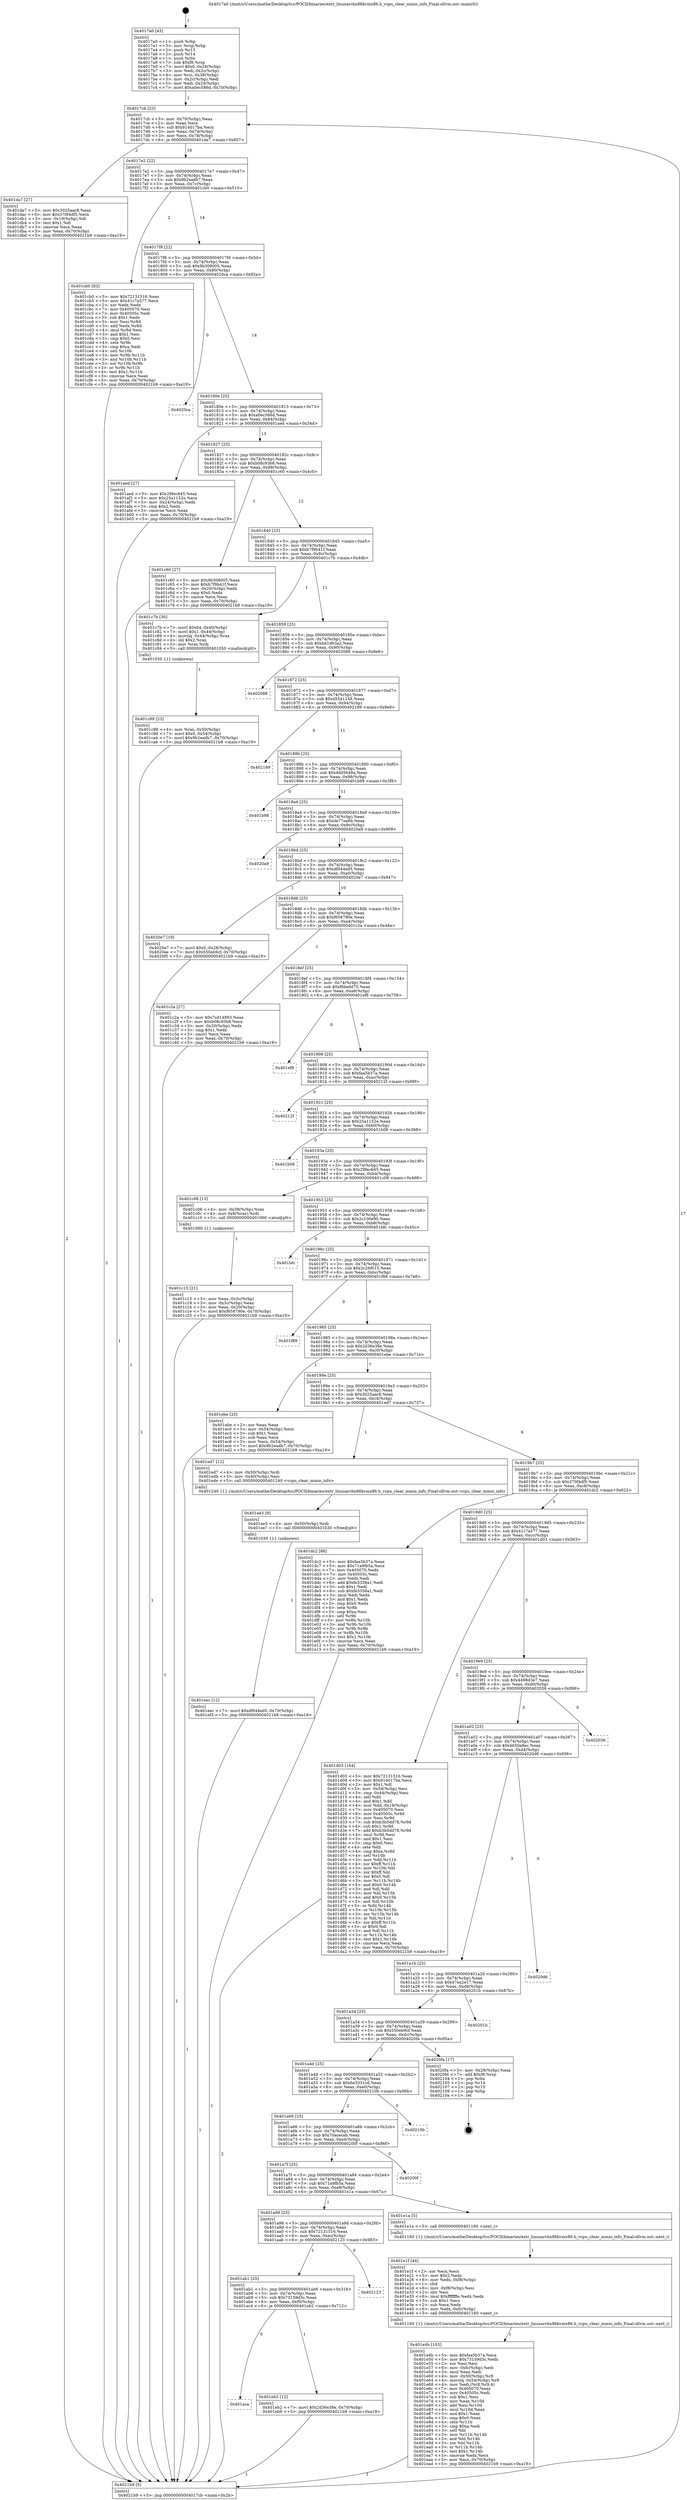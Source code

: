 digraph "0x4017a0" {
  label = "0x4017a0 (/mnt/c/Users/mathe/Desktop/tcc/POCII/binaries/extr_linuxarchx86kvmx86.h_vcpu_clear_mmio_info_Final-ollvm.out::main(0))"
  labelloc = "t"
  node[shape=record]

  Entry [label="",width=0.3,height=0.3,shape=circle,fillcolor=black,style=filled]
  "0x4017cb" [label="{
     0x4017cb [23]\l
     | [instrs]\l
     &nbsp;&nbsp;0x4017cb \<+3\>: mov -0x70(%rbp),%eax\l
     &nbsp;&nbsp;0x4017ce \<+2\>: mov %eax,%ecx\l
     &nbsp;&nbsp;0x4017d0 \<+6\>: sub $0x914017ba,%ecx\l
     &nbsp;&nbsp;0x4017d6 \<+3\>: mov %eax,-0x74(%rbp)\l
     &nbsp;&nbsp;0x4017d9 \<+3\>: mov %ecx,-0x78(%rbp)\l
     &nbsp;&nbsp;0x4017dc \<+6\>: je 0000000000401da7 \<main+0x607\>\l
  }"]
  "0x401da7" [label="{
     0x401da7 [27]\l
     | [instrs]\l
     &nbsp;&nbsp;0x401da7 \<+5\>: mov $0x3025aac8,%eax\l
     &nbsp;&nbsp;0x401dac \<+5\>: mov $0x370f4df5,%ecx\l
     &nbsp;&nbsp;0x401db1 \<+3\>: mov -0x19(%rbp),%dl\l
     &nbsp;&nbsp;0x401db4 \<+3\>: test $0x1,%dl\l
     &nbsp;&nbsp;0x401db7 \<+3\>: cmovne %ecx,%eax\l
     &nbsp;&nbsp;0x401dba \<+3\>: mov %eax,-0x70(%rbp)\l
     &nbsp;&nbsp;0x401dbd \<+5\>: jmp 00000000004021b9 \<main+0xa19\>\l
  }"]
  "0x4017e2" [label="{
     0x4017e2 [22]\l
     | [instrs]\l
     &nbsp;&nbsp;0x4017e2 \<+5\>: jmp 00000000004017e7 \<main+0x47\>\l
     &nbsp;&nbsp;0x4017e7 \<+3\>: mov -0x74(%rbp),%eax\l
     &nbsp;&nbsp;0x4017ea \<+5\>: sub $0x9b2eadb7,%eax\l
     &nbsp;&nbsp;0x4017ef \<+3\>: mov %eax,-0x7c(%rbp)\l
     &nbsp;&nbsp;0x4017f2 \<+6\>: je 0000000000401cb0 \<main+0x510\>\l
  }"]
  Exit [label="",width=0.3,height=0.3,shape=circle,fillcolor=black,style=filled,peripheries=2]
  "0x401cb0" [label="{
     0x401cb0 [83]\l
     | [instrs]\l
     &nbsp;&nbsp;0x401cb0 \<+5\>: mov $0x72131516,%eax\l
     &nbsp;&nbsp;0x401cb5 \<+5\>: mov $0x41c7a577,%ecx\l
     &nbsp;&nbsp;0x401cba \<+2\>: xor %edx,%edx\l
     &nbsp;&nbsp;0x401cbc \<+7\>: mov 0x405070,%esi\l
     &nbsp;&nbsp;0x401cc3 \<+7\>: mov 0x40505c,%edi\l
     &nbsp;&nbsp;0x401cca \<+3\>: sub $0x1,%edx\l
     &nbsp;&nbsp;0x401ccd \<+3\>: mov %esi,%r8d\l
     &nbsp;&nbsp;0x401cd0 \<+3\>: add %edx,%r8d\l
     &nbsp;&nbsp;0x401cd3 \<+4\>: imul %r8d,%esi\l
     &nbsp;&nbsp;0x401cd7 \<+3\>: and $0x1,%esi\l
     &nbsp;&nbsp;0x401cda \<+3\>: cmp $0x0,%esi\l
     &nbsp;&nbsp;0x401cdd \<+4\>: sete %r9b\l
     &nbsp;&nbsp;0x401ce1 \<+3\>: cmp $0xa,%edi\l
     &nbsp;&nbsp;0x401ce4 \<+4\>: setl %r10b\l
     &nbsp;&nbsp;0x401ce8 \<+3\>: mov %r9b,%r11b\l
     &nbsp;&nbsp;0x401ceb \<+3\>: and %r10b,%r11b\l
     &nbsp;&nbsp;0x401cee \<+3\>: xor %r10b,%r9b\l
     &nbsp;&nbsp;0x401cf1 \<+3\>: or %r9b,%r11b\l
     &nbsp;&nbsp;0x401cf4 \<+4\>: test $0x1,%r11b\l
     &nbsp;&nbsp;0x401cf8 \<+3\>: cmovne %ecx,%eax\l
     &nbsp;&nbsp;0x401cfb \<+3\>: mov %eax,-0x70(%rbp)\l
     &nbsp;&nbsp;0x401cfe \<+5\>: jmp 00000000004021b9 \<main+0xa19\>\l
  }"]
  "0x4017f8" [label="{
     0x4017f8 [22]\l
     | [instrs]\l
     &nbsp;&nbsp;0x4017f8 \<+5\>: jmp 00000000004017fd \<main+0x5d\>\l
     &nbsp;&nbsp;0x4017fd \<+3\>: mov -0x74(%rbp),%eax\l
     &nbsp;&nbsp;0x401800 \<+5\>: sub $0x9b308005,%eax\l
     &nbsp;&nbsp;0x401805 \<+3\>: mov %eax,-0x80(%rbp)\l
     &nbsp;&nbsp;0x401808 \<+6\>: je 00000000004020ca \<main+0x92a\>\l
  }"]
  "0x401eec" [label="{
     0x401eec [12]\l
     | [instrs]\l
     &nbsp;&nbsp;0x401eec \<+7\>: movl $0xdf044ed5,-0x70(%rbp)\l
     &nbsp;&nbsp;0x401ef3 \<+5\>: jmp 00000000004021b9 \<main+0xa19\>\l
  }"]
  "0x4020ca" [label="{
     0x4020ca\l
  }", style=dashed]
  "0x40180e" [label="{
     0x40180e [25]\l
     | [instrs]\l
     &nbsp;&nbsp;0x40180e \<+5\>: jmp 0000000000401813 \<main+0x73\>\l
     &nbsp;&nbsp;0x401813 \<+3\>: mov -0x74(%rbp),%eax\l
     &nbsp;&nbsp;0x401816 \<+5\>: sub $0xa0ec586d,%eax\l
     &nbsp;&nbsp;0x40181b \<+6\>: mov %eax,-0x84(%rbp)\l
     &nbsp;&nbsp;0x401821 \<+6\>: je 0000000000401aed \<main+0x34d\>\l
  }"]
  "0x401ee3" [label="{
     0x401ee3 [9]\l
     | [instrs]\l
     &nbsp;&nbsp;0x401ee3 \<+4\>: mov -0x50(%rbp),%rdi\l
     &nbsp;&nbsp;0x401ee7 \<+5\>: call 0000000000401030 \<free@plt\>\l
     | [calls]\l
     &nbsp;&nbsp;0x401030 \{1\} (unknown)\l
  }"]
  "0x401aed" [label="{
     0x401aed [27]\l
     | [instrs]\l
     &nbsp;&nbsp;0x401aed \<+5\>: mov $0x29fec645,%eax\l
     &nbsp;&nbsp;0x401af2 \<+5\>: mov $0x25a1152e,%ecx\l
     &nbsp;&nbsp;0x401af7 \<+3\>: mov -0x24(%rbp),%edx\l
     &nbsp;&nbsp;0x401afa \<+3\>: cmp $0x2,%edx\l
     &nbsp;&nbsp;0x401afd \<+3\>: cmovne %ecx,%eax\l
     &nbsp;&nbsp;0x401b00 \<+3\>: mov %eax,-0x70(%rbp)\l
     &nbsp;&nbsp;0x401b03 \<+5\>: jmp 00000000004021b9 \<main+0xa19\>\l
  }"]
  "0x401827" [label="{
     0x401827 [25]\l
     | [instrs]\l
     &nbsp;&nbsp;0x401827 \<+5\>: jmp 000000000040182c \<main+0x8c\>\l
     &nbsp;&nbsp;0x40182c \<+3\>: mov -0x74(%rbp),%eax\l
     &nbsp;&nbsp;0x40182f \<+5\>: sub $0xb08c93b8,%eax\l
     &nbsp;&nbsp;0x401834 \<+6\>: mov %eax,-0x88(%rbp)\l
     &nbsp;&nbsp;0x40183a \<+6\>: je 0000000000401c60 \<main+0x4c0\>\l
  }"]
  "0x4021b9" [label="{
     0x4021b9 [5]\l
     | [instrs]\l
     &nbsp;&nbsp;0x4021b9 \<+5\>: jmp 00000000004017cb \<main+0x2b\>\l
  }"]
  "0x4017a0" [label="{
     0x4017a0 [43]\l
     | [instrs]\l
     &nbsp;&nbsp;0x4017a0 \<+1\>: push %rbp\l
     &nbsp;&nbsp;0x4017a1 \<+3\>: mov %rsp,%rbp\l
     &nbsp;&nbsp;0x4017a4 \<+2\>: push %r15\l
     &nbsp;&nbsp;0x4017a6 \<+2\>: push %r14\l
     &nbsp;&nbsp;0x4017a8 \<+1\>: push %rbx\l
     &nbsp;&nbsp;0x4017a9 \<+7\>: sub $0xf8,%rsp\l
     &nbsp;&nbsp;0x4017b0 \<+7\>: movl $0x0,-0x28(%rbp)\l
     &nbsp;&nbsp;0x4017b7 \<+3\>: mov %edi,-0x2c(%rbp)\l
     &nbsp;&nbsp;0x4017ba \<+4\>: mov %rsi,-0x38(%rbp)\l
     &nbsp;&nbsp;0x4017be \<+3\>: mov -0x2c(%rbp),%edi\l
     &nbsp;&nbsp;0x4017c1 \<+3\>: mov %edi,-0x24(%rbp)\l
     &nbsp;&nbsp;0x4017c4 \<+7\>: movl $0xa0ec586d,-0x70(%rbp)\l
  }"]
  "0x401aca" [label="{
     0x401aca\l
  }", style=dashed]
  "0x401c60" [label="{
     0x401c60 [27]\l
     | [instrs]\l
     &nbsp;&nbsp;0x401c60 \<+5\>: mov $0x9b308005,%eax\l
     &nbsp;&nbsp;0x401c65 \<+5\>: mov $0xb7f9b41f,%ecx\l
     &nbsp;&nbsp;0x401c6a \<+3\>: mov -0x20(%rbp),%edx\l
     &nbsp;&nbsp;0x401c6d \<+3\>: cmp $0x0,%edx\l
     &nbsp;&nbsp;0x401c70 \<+3\>: cmove %ecx,%eax\l
     &nbsp;&nbsp;0x401c73 \<+3\>: mov %eax,-0x70(%rbp)\l
     &nbsp;&nbsp;0x401c76 \<+5\>: jmp 00000000004021b9 \<main+0xa19\>\l
  }"]
  "0x401840" [label="{
     0x401840 [25]\l
     | [instrs]\l
     &nbsp;&nbsp;0x401840 \<+5\>: jmp 0000000000401845 \<main+0xa5\>\l
     &nbsp;&nbsp;0x401845 \<+3\>: mov -0x74(%rbp),%eax\l
     &nbsp;&nbsp;0x401848 \<+5\>: sub $0xb7f9b41f,%eax\l
     &nbsp;&nbsp;0x40184d \<+6\>: mov %eax,-0x8c(%rbp)\l
     &nbsp;&nbsp;0x401853 \<+6\>: je 0000000000401c7b \<main+0x4db\>\l
  }"]
  "0x401eb2" [label="{
     0x401eb2 [12]\l
     | [instrs]\l
     &nbsp;&nbsp;0x401eb2 \<+7\>: movl $0x2d36e38e,-0x70(%rbp)\l
     &nbsp;&nbsp;0x401eb9 \<+5\>: jmp 00000000004021b9 \<main+0xa19\>\l
  }"]
  "0x401c7b" [label="{
     0x401c7b [30]\l
     | [instrs]\l
     &nbsp;&nbsp;0x401c7b \<+7\>: movl $0x64,-0x40(%rbp)\l
     &nbsp;&nbsp;0x401c82 \<+7\>: movl $0x1,-0x44(%rbp)\l
     &nbsp;&nbsp;0x401c89 \<+4\>: movslq -0x44(%rbp),%rax\l
     &nbsp;&nbsp;0x401c8d \<+4\>: shl $0x2,%rax\l
     &nbsp;&nbsp;0x401c91 \<+3\>: mov %rax,%rdi\l
     &nbsp;&nbsp;0x401c94 \<+5\>: call 0000000000401050 \<malloc@plt\>\l
     | [calls]\l
     &nbsp;&nbsp;0x401050 \{1\} (unknown)\l
  }"]
  "0x401859" [label="{
     0x401859 [25]\l
     | [instrs]\l
     &nbsp;&nbsp;0x401859 \<+5\>: jmp 000000000040185e \<main+0xbe\>\l
     &nbsp;&nbsp;0x40185e \<+3\>: mov -0x74(%rbp),%eax\l
     &nbsp;&nbsp;0x401861 \<+5\>: sub $0xbd1d63a2,%eax\l
     &nbsp;&nbsp;0x401866 \<+6\>: mov %eax,-0x90(%rbp)\l
     &nbsp;&nbsp;0x40186c \<+6\>: je 0000000000402088 \<main+0x8e8\>\l
  }"]
  "0x401ab1" [label="{
     0x401ab1 [25]\l
     | [instrs]\l
     &nbsp;&nbsp;0x401ab1 \<+5\>: jmp 0000000000401ab6 \<main+0x316\>\l
     &nbsp;&nbsp;0x401ab6 \<+3\>: mov -0x74(%rbp),%eax\l
     &nbsp;&nbsp;0x401ab9 \<+5\>: sub $0x73159d3c,%eax\l
     &nbsp;&nbsp;0x401abe \<+6\>: mov %eax,-0xf0(%rbp)\l
     &nbsp;&nbsp;0x401ac4 \<+6\>: je 0000000000401eb2 \<main+0x712\>\l
  }"]
  "0x402088" [label="{
     0x402088\l
  }", style=dashed]
  "0x401872" [label="{
     0x401872 [25]\l
     | [instrs]\l
     &nbsp;&nbsp;0x401872 \<+5\>: jmp 0000000000401877 \<main+0xd7\>\l
     &nbsp;&nbsp;0x401877 \<+3\>: mov -0x74(%rbp),%eax\l
     &nbsp;&nbsp;0x40187a \<+5\>: sub $0xd5541248,%eax\l
     &nbsp;&nbsp;0x40187f \<+6\>: mov %eax,-0x94(%rbp)\l
     &nbsp;&nbsp;0x401885 \<+6\>: je 0000000000402189 \<main+0x9e9\>\l
  }"]
  "0x402123" [label="{
     0x402123\l
  }", style=dashed]
  "0x402189" [label="{
     0x402189\l
  }", style=dashed]
  "0x40188b" [label="{
     0x40188b [25]\l
     | [instrs]\l
     &nbsp;&nbsp;0x40188b \<+5\>: jmp 0000000000401890 \<main+0xf0\>\l
     &nbsp;&nbsp;0x401890 \<+3\>: mov -0x74(%rbp),%eax\l
     &nbsp;&nbsp;0x401893 \<+5\>: sub $0xddd5648a,%eax\l
     &nbsp;&nbsp;0x401898 \<+6\>: mov %eax,-0x98(%rbp)\l
     &nbsp;&nbsp;0x40189e \<+6\>: je 0000000000401b98 \<main+0x3f8\>\l
  }"]
  "0x401e4b" [label="{
     0x401e4b [103]\l
     | [instrs]\l
     &nbsp;&nbsp;0x401e4b \<+5\>: mov $0xfaa5b37a,%ecx\l
     &nbsp;&nbsp;0x401e50 \<+5\>: mov $0x73159d3c,%edx\l
     &nbsp;&nbsp;0x401e55 \<+2\>: xor %esi,%esi\l
     &nbsp;&nbsp;0x401e57 \<+6\>: mov -0xfc(%rbp),%edi\l
     &nbsp;&nbsp;0x401e5d \<+3\>: imul %eax,%edi\l
     &nbsp;&nbsp;0x401e60 \<+4\>: mov -0x50(%rbp),%r8\l
     &nbsp;&nbsp;0x401e64 \<+4\>: movslq -0x54(%rbp),%r9\l
     &nbsp;&nbsp;0x401e68 \<+4\>: mov %edi,(%r8,%r9,4)\l
     &nbsp;&nbsp;0x401e6c \<+7\>: mov 0x405070,%eax\l
     &nbsp;&nbsp;0x401e73 \<+7\>: mov 0x40505c,%edi\l
     &nbsp;&nbsp;0x401e7a \<+3\>: sub $0x1,%esi\l
     &nbsp;&nbsp;0x401e7d \<+3\>: mov %eax,%r10d\l
     &nbsp;&nbsp;0x401e80 \<+3\>: add %esi,%r10d\l
     &nbsp;&nbsp;0x401e83 \<+4\>: imul %r10d,%eax\l
     &nbsp;&nbsp;0x401e87 \<+3\>: and $0x1,%eax\l
     &nbsp;&nbsp;0x401e8a \<+3\>: cmp $0x0,%eax\l
     &nbsp;&nbsp;0x401e8d \<+4\>: sete %r11b\l
     &nbsp;&nbsp;0x401e91 \<+3\>: cmp $0xa,%edi\l
     &nbsp;&nbsp;0x401e94 \<+3\>: setl %bl\l
     &nbsp;&nbsp;0x401e97 \<+3\>: mov %r11b,%r14b\l
     &nbsp;&nbsp;0x401e9a \<+3\>: and %bl,%r14b\l
     &nbsp;&nbsp;0x401e9d \<+3\>: xor %bl,%r11b\l
     &nbsp;&nbsp;0x401ea0 \<+3\>: or %r11b,%r14b\l
     &nbsp;&nbsp;0x401ea3 \<+4\>: test $0x1,%r14b\l
     &nbsp;&nbsp;0x401ea7 \<+3\>: cmovne %edx,%ecx\l
     &nbsp;&nbsp;0x401eaa \<+3\>: mov %ecx,-0x70(%rbp)\l
     &nbsp;&nbsp;0x401ead \<+5\>: jmp 00000000004021b9 \<main+0xa19\>\l
  }"]
  "0x401b98" [label="{
     0x401b98\l
  }", style=dashed]
  "0x4018a4" [label="{
     0x4018a4 [25]\l
     | [instrs]\l
     &nbsp;&nbsp;0x4018a4 \<+5\>: jmp 00000000004018a9 \<main+0x109\>\l
     &nbsp;&nbsp;0x4018a9 \<+3\>: mov -0x74(%rbp),%eax\l
     &nbsp;&nbsp;0x4018ac \<+5\>: sub $0xde77ea6b,%eax\l
     &nbsp;&nbsp;0x4018b1 \<+6\>: mov %eax,-0x9c(%rbp)\l
     &nbsp;&nbsp;0x4018b7 \<+6\>: je 00000000004020a9 \<main+0x909\>\l
  }"]
  "0x401e1f" [label="{
     0x401e1f [44]\l
     | [instrs]\l
     &nbsp;&nbsp;0x401e1f \<+2\>: xor %ecx,%ecx\l
     &nbsp;&nbsp;0x401e21 \<+5\>: mov $0x2,%edx\l
     &nbsp;&nbsp;0x401e26 \<+6\>: mov %edx,-0xf8(%rbp)\l
     &nbsp;&nbsp;0x401e2c \<+1\>: cltd\l
     &nbsp;&nbsp;0x401e2d \<+6\>: mov -0xf8(%rbp),%esi\l
     &nbsp;&nbsp;0x401e33 \<+2\>: idiv %esi\l
     &nbsp;&nbsp;0x401e35 \<+6\>: imul $0xfffffffe,%edx,%edx\l
     &nbsp;&nbsp;0x401e3b \<+3\>: sub $0x1,%ecx\l
     &nbsp;&nbsp;0x401e3e \<+2\>: sub %ecx,%edx\l
     &nbsp;&nbsp;0x401e40 \<+6\>: mov %edx,-0xfc(%rbp)\l
     &nbsp;&nbsp;0x401e46 \<+5\>: call 0000000000401160 \<next_i\>\l
     | [calls]\l
     &nbsp;&nbsp;0x401160 \{1\} (/mnt/c/Users/mathe/Desktop/tcc/POCII/binaries/extr_linuxarchx86kvmx86.h_vcpu_clear_mmio_info_Final-ollvm.out::next_i)\l
  }"]
  "0x4020a9" [label="{
     0x4020a9\l
  }", style=dashed]
  "0x4018bd" [label="{
     0x4018bd [25]\l
     | [instrs]\l
     &nbsp;&nbsp;0x4018bd \<+5\>: jmp 00000000004018c2 \<main+0x122\>\l
     &nbsp;&nbsp;0x4018c2 \<+3\>: mov -0x74(%rbp),%eax\l
     &nbsp;&nbsp;0x4018c5 \<+5\>: sub $0xdf044ed5,%eax\l
     &nbsp;&nbsp;0x4018ca \<+6\>: mov %eax,-0xa0(%rbp)\l
     &nbsp;&nbsp;0x4018d0 \<+6\>: je 00000000004020e7 \<main+0x947\>\l
  }"]
  "0x401a98" [label="{
     0x401a98 [25]\l
     | [instrs]\l
     &nbsp;&nbsp;0x401a98 \<+5\>: jmp 0000000000401a9d \<main+0x2fd\>\l
     &nbsp;&nbsp;0x401a9d \<+3\>: mov -0x74(%rbp),%eax\l
     &nbsp;&nbsp;0x401aa0 \<+5\>: sub $0x72131516,%eax\l
     &nbsp;&nbsp;0x401aa5 \<+6\>: mov %eax,-0xec(%rbp)\l
     &nbsp;&nbsp;0x401aab \<+6\>: je 0000000000402123 \<main+0x983\>\l
  }"]
  "0x4020e7" [label="{
     0x4020e7 [19]\l
     | [instrs]\l
     &nbsp;&nbsp;0x4020e7 \<+7\>: movl $0x0,-0x28(%rbp)\l
     &nbsp;&nbsp;0x4020ee \<+7\>: movl $0x550eb9cf,-0x70(%rbp)\l
     &nbsp;&nbsp;0x4020f5 \<+5\>: jmp 00000000004021b9 \<main+0xa19\>\l
  }"]
  "0x4018d6" [label="{
     0x4018d6 [25]\l
     | [instrs]\l
     &nbsp;&nbsp;0x4018d6 \<+5\>: jmp 00000000004018db \<main+0x13b\>\l
     &nbsp;&nbsp;0x4018db \<+3\>: mov -0x74(%rbp),%eax\l
     &nbsp;&nbsp;0x4018de \<+5\>: sub $0xf658790e,%eax\l
     &nbsp;&nbsp;0x4018e3 \<+6\>: mov %eax,-0xa4(%rbp)\l
     &nbsp;&nbsp;0x4018e9 \<+6\>: je 0000000000401c2a \<main+0x48a\>\l
  }"]
  "0x401e1a" [label="{
     0x401e1a [5]\l
     | [instrs]\l
     &nbsp;&nbsp;0x401e1a \<+5\>: call 0000000000401160 \<next_i\>\l
     | [calls]\l
     &nbsp;&nbsp;0x401160 \{1\} (/mnt/c/Users/mathe/Desktop/tcc/POCII/binaries/extr_linuxarchx86kvmx86.h_vcpu_clear_mmio_info_Final-ollvm.out::next_i)\l
  }"]
  "0x401c2a" [label="{
     0x401c2a [27]\l
     | [instrs]\l
     &nbsp;&nbsp;0x401c2a \<+5\>: mov $0x7cd14893,%eax\l
     &nbsp;&nbsp;0x401c2f \<+5\>: mov $0xb08c93b8,%ecx\l
     &nbsp;&nbsp;0x401c34 \<+3\>: mov -0x20(%rbp),%edx\l
     &nbsp;&nbsp;0x401c37 \<+3\>: cmp $0x1,%edx\l
     &nbsp;&nbsp;0x401c3a \<+3\>: cmovl %ecx,%eax\l
     &nbsp;&nbsp;0x401c3d \<+3\>: mov %eax,-0x70(%rbp)\l
     &nbsp;&nbsp;0x401c40 \<+5\>: jmp 00000000004021b9 \<main+0xa19\>\l
  }"]
  "0x4018ef" [label="{
     0x4018ef [25]\l
     | [instrs]\l
     &nbsp;&nbsp;0x4018ef \<+5\>: jmp 00000000004018f4 \<main+0x154\>\l
     &nbsp;&nbsp;0x4018f4 \<+3\>: mov -0x74(%rbp),%eax\l
     &nbsp;&nbsp;0x4018f7 \<+5\>: sub $0xf6bedd75,%eax\l
     &nbsp;&nbsp;0x4018fc \<+6\>: mov %eax,-0xa8(%rbp)\l
     &nbsp;&nbsp;0x401902 \<+6\>: je 0000000000401ef8 \<main+0x758\>\l
  }"]
  "0x401a7f" [label="{
     0x401a7f [25]\l
     | [instrs]\l
     &nbsp;&nbsp;0x401a7f \<+5\>: jmp 0000000000401a84 \<main+0x2e4\>\l
     &nbsp;&nbsp;0x401a84 \<+3\>: mov -0x74(%rbp),%eax\l
     &nbsp;&nbsp;0x401a87 \<+5\>: sub $0x71a9fb5a,%eax\l
     &nbsp;&nbsp;0x401a8c \<+6\>: mov %eax,-0xe8(%rbp)\l
     &nbsp;&nbsp;0x401a92 \<+6\>: je 0000000000401e1a \<main+0x67a\>\l
  }"]
  "0x401ef8" [label="{
     0x401ef8\l
  }", style=dashed]
  "0x401908" [label="{
     0x401908 [25]\l
     | [instrs]\l
     &nbsp;&nbsp;0x401908 \<+5\>: jmp 000000000040190d \<main+0x16d\>\l
     &nbsp;&nbsp;0x40190d \<+3\>: mov -0x74(%rbp),%eax\l
     &nbsp;&nbsp;0x401910 \<+5\>: sub $0xfaa5b37a,%eax\l
     &nbsp;&nbsp;0x401915 \<+6\>: mov %eax,-0xac(%rbp)\l
     &nbsp;&nbsp;0x40191b \<+6\>: je 000000000040212f \<main+0x98f\>\l
  }"]
  "0x40200f" [label="{
     0x40200f\l
  }", style=dashed]
  "0x40212f" [label="{
     0x40212f\l
  }", style=dashed]
  "0x401921" [label="{
     0x401921 [25]\l
     | [instrs]\l
     &nbsp;&nbsp;0x401921 \<+5\>: jmp 0000000000401926 \<main+0x186\>\l
     &nbsp;&nbsp;0x401926 \<+3\>: mov -0x74(%rbp),%eax\l
     &nbsp;&nbsp;0x401929 \<+5\>: sub $0x25a1152e,%eax\l
     &nbsp;&nbsp;0x40192e \<+6\>: mov %eax,-0xb0(%rbp)\l
     &nbsp;&nbsp;0x401934 \<+6\>: je 0000000000401b08 \<main+0x368\>\l
  }"]
  "0x401a66" [label="{
     0x401a66 [25]\l
     | [instrs]\l
     &nbsp;&nbsp;0x401a66 \<+5\>: jmp 0000000000401a6b \<main+0x2cb\>\l
     &nbsp;&nbsp;0x401a6b \<+3\>: mov -0x74(%rbp),%eax\l
     &nbsp;&nbsp;0x401a6e \<+5\>: sub $0x70acecab,%eax\l
     &nbsp;&nbsp;0x401a73 \<+6\>: mov %eax,-0xe4(%rbp)\l
     &nbsp;&nbsp;0x401a79 \<+6\>: je 000000000040200f \<main+0x86f\>\l
  }"]
  "0x401b08" [label="{
     0x401b08\l
  }", style=dashed]
  "0x40193a" [label="{
     0x40193a [25]\l
     | [instrs]\l
     &nbsp;&nbsp;0x40193a \<+5\>: jmp 000000000040193f \<main+0x19f\>\l
     &nbsp;&nbsp;0x40193f \<+3\>: mov -0x74(%rbp),%eax\l
     &nbsp;&nbsp;0x401942 \<+5\>: sub $0x29fec645,%eax\l
     &nbsp;&nbsp;0x401947 \<+6\>: mov %eax,-0xb4(%rbp)\l
     &nbsp;&nbsp;0x40194d \<+6\>: je 0000000000401c08 \<main+0x468\>\l
  }"]
  "0x40210b" [label="{
     0x40210b\l
  }", style=dashed]
  "0x401c08" [label="{
     0x401c08 [13]\l
     | [instrs]\l
     &nbsp;&nbsp;0x401c08 \<+4\>: mov -0x38(%rbp),%rax\l
     &nbsp;&nbsp;0x401c0c \<+4\>: mov 0x8(%rax),%rdi\l
     &nbsp;&nbsp;0x401c10 \<+5\>: call 0000000000401060 \<atoi@plt\>\l
     | [calls]\l
     &nbsp;&nbsp;0x401060 \{1\} (unknown)\l
  }"]
  "0x401953" [label="{
     0x401953 [25]\l
     | [instrs]\l
     &nbsp;&nbsp;0x401953 \<+5\>: jmp 0000000000401958 \<main+0x1b8\>\l
     &nbsp;&nbsp;0x401958 \<+3\>: mov -0x74(%rbp),%eax\l
     &nbsp;&nbsp;0x40195b \<+5\>: sub $0x2c100e90,%eax\l
     &nbsp;&nbsp;0x401960 \<+6\>: mov %eax,-0xb8(%rbp)\l
     &nbsp;&nbsp;0x401966 \<+6\>: je 0000000000401bfc \<main+0x45c\>\l
  }"]
  "0x401c15" [label="{
     0x401c15 [21]\l
     | [instrs]\l
     &nbsp;&nbsp;0x401c15 \<+3\>: mov %eax,-0x3c(%rbp)\l
     &nbsp;&nbsp;0x401c18 \<+3\>: mov -0x3c(%rbp),%eax\l
     &nbsp;&nbsp;0x401c1b \<+3\>: mov %eax,-0x20(%rbp)\l
     &nbsp;&nbsp;0x401c1e \<+7\>: movl $0xf658790e,-0x70(%rbp)\l
     &nbsp;&nbsp;0x401c25 \<+5\>: jmp 00000000004021b9 \<main+0xa19\>\l
  }"]
  "0x401c99" [label="{
     0x401c99 [23]\l
     | [instrs]\l
     &nbsp;&nbsp;0x401c99 \<+4\>: mov %rax,-0x50(%rbp)\l
     &nbsp;&nbsp;0x401c9d \<+7\>: movl $0x0,-0x54(%rbp)\l
     &nbsp;&nbsp;0x401ca4 \<+7\>: movl $0x9b2eadb7,-0x70(%rbp)\l
     &nbsp;&nbsp;0x401cab \<+5\>: jmp 00000000004021b9 \<main+0xa19\>\l
  }"]
  "0x401a4d" [label="{
     0x401a4d [25]\l
     | [instrs]\l
     &nbsp;&nbsp;0x401a4d \<+5\>: jmp 0000000000401a52 \<main+0x2b2\>\l
     &nbsp;&nbsp;0x401a52 \<+3\>: mov -0x74(%rbp),%eax\l
     &nbsp;&nbsp;0x401a55 \<+5\>: sub $0x6e3331cd,%eax\l
     &nbsp;&nbsp;0x401a5a \<+6\>: mov %eax,-0xe0(%rbp)\l
     &nbsp;&nbsp;0x401a60 \<+6\>: je 000000000040210b \<main+0x96b\>\l
  }"]
  "0x401bfc" [label="{
     0x401bfc\l
  }", style=dashed]
  "0x40196c" [label="{
     0x40196c [25]\l
     | [instrs]\l
     &nbsp;&nbsp;0x40196c \<+5\>: jmp 0000000000401971 \<main+0x1d1\>\l
     &nbsp;&nbsp;0x401971 \<+3\>: mov -0x74(%rbp),%eax\l
     &nbsp;&nbsp;0x401974 \<+5\>: sub $0x2c26f015,%eax\l
     &nbsp;&nbsp;0x401979 \<+6\>: mov %eax,-0xbc(%rbp)\l
     &nbsp;&nbsp;0x40197f \<+6\>: je 0000000000401f88 \<main+0x7e8\>\l
  }"]
  "0x4020fa" [label="{
     0x4020fa [17]\l
     | [instrs]\l
     &nbsp;&nbsp;0x4020fa \<+3\>: mov -0x28(%rbp),%eax\l
     &nbsp;&nbsp;0x4020fd \<+7\>: add $0xf8,%rsp\l
     &nbsp;&nbsp;0x402104 \<+1\>: pop %rbx\l
     &nbsp;&nbsp;0x402105 \<+2\>: pop %r14\l
     &nbsp;&nbsp;0x402107 \<+2\>: pop %r15\l
     &nbsp;&nbsp;0x402109 \<+1\>: pop %rbp\l
     &nbsp;&nbsp;0x40210a \<+1\>: ret\l
  }"]
  "0x401f88" [label="{
     0x401f88\l
  }", style=dashed]
  "0x401985" [label="{
     0x401985 [25]\l
     | [instrs]\l
     &nbsp;&nbsp;0x401985 \<+5\>: jmp 000000000040198a \<main+0x1ea\>\l
     &nbsp;&nbsp;0x40198a \<+3\>: mov -0x74(%rbp),%eax\l
     &nbsp;&nbsp;0x40198d \<+5\>: sub $0x2d36e38e,%eax\l
     &nbsp;&nbsp;0x401992 \<+6\>: mov %eax,-0xc0(%rbp)\l
     &nbsp;&nbsp;0x401998 \<+6\>: je 0000000000401ebe \<main+0x71e\>\l
  }"]
  "0x401a34" [label="{
     0x401a34 [25]\l
     | [instrs]\l
     &nbsp;&nbsp;0x401a34 \<+5\>: jmp 0000000000401a39 \<main+0x299\>\l
     &nbsp;&nbsp;0x401a39 \<+3\>: mov -0x74(%rbp),%eax\l
     &nbsp;&nbsp;0x401a3c \<+5\>: sub $0x550eb9cf,%eax\l
     &nbsp;&nbsp;0x401a41 \<+6\>: mov %eax,-0xdc(%rbp)\l
     &nbsp;&nbsp;0x401a47 \<+6\>: je 00000000004020fa \<main+0x95a\>\l
  }"]
  "0x401ebe" [label="{
     0x401ebe [25]\l
     | [instrs]\l
     &nbsp;&nbsp;0x401ebe \<+2\>: xor %eax,%eax\l
     &nbsp;&nbsp;0x401ec0 \<+3\>: mov -0x54(%rbp),%ecx\l
     &nbsp;&nbsp;0x401ec3 \<+3\>: sub $0x1,%eax\l
     &nbsp;&nbsp;0x401ec6 \<+2\>: sub %eax,%ecx\l
     &nbsp;&nbsp;0x401ec8 \<+3\>: mov %ecx,-0x54(%rbp)\l
     &nbsp;&nbsp;0x401ecb \<+7\>: movl $0x9b2eadb7,-0x70(%rbp)\l
     &nbsp;&nbsp;0x401ed2 \<+5\>: jmp 00000000004021b9 \<main+0xa19\>\l
  }"]
  "0x40199e" [label="{
     0x40199e [25]\l
     | [instrs]\l
     &nbsp;&nbsp;0x40199e \<+5\>: jmp 00000000004019a3 \<main+0x203\>\l
     &nbsp;&nbsp;0x4019a3 \<+3\>: mov -0x74(%rbp),%eax\l
     &nbsp;&nbsp;0x4019a6 \<+5\>: sub $0x3025aac8,%eax\l
     &nbsp;&nbsp;0x4019ab \<+6\>: mov %eax,-0xc4(%rbp)\l
     &nbsp;&nbsp;0x4019b1 \<+6\>: je 0000000000401ed7 \<main+0x737\>\l
  }"]
  "0x40201b" [label="{
     0x40201b\l
  }", style=dashed]
  "0x401ed7" [label="{
     0x401ed7 [12]\l
     | [instrs]\l
     &nbsp;&nbsp;0x401ed7 \<+4\>: mov -0x50(%rbp),%rdi\l
     &nbsp;&nbsp;0x401edb \<+3\>: mov -0x40(%rbp),%esi\l
     &nbsp;&nbsp;0x401ede \<+5\>: call 0000000000401240 \<vcpu_clear_mmio_info\>\l
     | [calls]\l
     &nbsp;&nbsp;0x401240 \{1\} (/mnt/c/Users/mathe/Desktop/tcc/POCII/binaries/extr_linuxarchx86kvmx86.h_vcpu_clear_mmio_info_Final-ollvm.out::vcpu_clear_mmio_info)\l
  }"]
  "0x4019b7" [label="{
     0x4019b7 [25]\l
     | [instrs]\l
     &nbsp;&nbsp;0x4019b7 \<+5\>: jmp 00000000004019bc \<main+0x21c\>\l
     &nbsp;&nbsp;0x4019bc \<+3\>: mov -0x74(%rbp),%eax\l
     &nbsp;&nbsp;0x4019bf \<+5\>: sub $0x370f4df5,%eax\l
     &nbsp;&nbsp;0x4019c4 \<+6\>: mov %eax,-0xc8(%rbp)\l
     &nbsp;&nbsp;0x4019ca \<+6\>: je 0000000000401dc2 \<main+0x622\>\l
  }"]
  "0x401a1b" [label="{
     0x401a1b [25]\l
     | [instrs]\l
     &nbsp;&nbsp;0x401a1b \<+5\>: jmp 0000000000401a20 \<main+0x280\>\l
     &nbsp;&nbsp;0x401a20 \<+3\>: mov -0x74(%rbp),%eax\l
     &nbsp;&nbsp;0x401a23 \<+5\>: sub $0x47ea2e17,%eax\l
     &nbsp;&nbsp;0x401a28 \<+6\>: mov %eax,-0xd8(%rbp)\l
     &nbsp;&nbsp;0x401a2e \<+6\>: je 000000000040201b \<main+0x87b\>\l
  }"]
  "0x401dc2" [label="{
     0x401dc2 [88]\l
     | [instrs]\l
     &nbsp;&nbsp;0x401dc2 \<+5\>: mov $0xfaa5b37a,%eax\l
     &nbsp;&nbsp;0x401dc7 \<+5\>: mov $0x71a9fb5a,%ecx\l
     &nbsp;&nbsp;0x401dcc \<+7\>: mov 0x405070,%edx\l
     &nbsp;&nbsp;0x401dd3 \<+7\>: mov 0x40505c,%esi\l
     &nbsp;&nbsp;0x401dda \<+2\>: mov %edx,%edi\l
     &nbsp;&nbsp;0x401ddc \<+6\>: add $0xfe3358a1,%edi\l
     &nbsp;&nbsp;0x401de2 \<+3\>: sub $0x1,%edi\l
     &nbsp;&nbsp;0x401de5 \<+6\>: sub $0xfe3358a1,%edi\l
     &nbsp;&nbsp;0x401deb \<+3\>: imul %edi,%edx\l
     &nbsp;&nbsp;0x401dee \<+3\>: and $0x1,%edx\l
     &nbsp;&nbsp;0x401df1 \<+3\>: cmp $0x0,%edx\l
     &nbsp;&nbsp;0x401df4 \<+4\>: sete %r8b\l
     &nbsp;&nbsp;0x401df8 \<+3\>: cmp $0xa,%esi\l
     &nbsp;&nbsp;0x401dfb \<+4\>: setl %r9b\l
     &nbsp;&nbsp;0x401dff \<+3\>: mov %r8b,%r10b\l
     &nbsp;&nbsp;0x401e02 \<+3\>: and %r9b,%r10b\l
     &nbsp;&nbsp;0x401e05 \<+3\>: xor %r9b,%r8b\l
     &nbsp;&nbsp;0x401e08 \<+3\>: or %r8b,%r10b\l
     &nbsp;&nbsp;0x401e0b \<+4\>: test $0x1,%r10b\l
     &nbsp;&nbsp;0x401e0f \<+3\>: cmovne %ecx,%eax\l
     &nbsp;&nbsp;0x401e12 \<+3\>: mov %eax,-0x70(%rbp)\l
     &nbsp;&nbsp;0x401e15 \<+5\>: jmp 00000000004021b9 \<main+0xa19\>\l
  }"]
  "0x4019d0" [label="{
     0x4019d0 [25]\l
     | [instrs]\l
     &nbsp;&nbsp;0x4019d0 \<+5\>: jmp 00000000004019d5 \<main+0x235\>\l
     &nbsp;&nbsp;0x4019d5 \<+3\>: mov -0x74(%rbp),%eax\l
     &nbsp;&nbsp;0x4019d8 \<+5\>: sub $0x41c7a577,%eax\l
     &nbsp;&nbsp;0x4019dd \<+6\>: mov %eax,-0xcc(%rbp)\l
     &nbsp;&nbsp;0x4019e3 \<+6\>: je 0000000000401d03 \<main+0x563\>\l
  }"]
  "0x4020d6" [label="{
     0x4020d6\l
  }", style=dashed]
  "0x401d03" [label="{
     0x401d03 [164]\l
     | [instrs]\l
     &nbsp;&nbsp;0x401d03 \<+5\>: mov $0x72131516,%eax\l
     &nbsp;&nbsp;0x401d08 \<+5\>: mov $0x914017ba,%ecx\l
     &nbsp;&nbsp;0x401d0d \<+2\>: mov $0x1,%dl\l
     &nbsp;&nbsp;0x401d0f \<+3\>: mov -0x54(%rbp),%esi\l
     &nbsp;&nbsp;0x401d12 \<+3\>: cmp -0x44(%rbp),%esi\l
     &nbsp;&nbsp;0x401d15 \<+4\>: setl %dil\l
     &nbsp;&nbsp;0x401d19 \<+4\>: and $0x1,%dil\l
     &nbsp;&nbsp;0x401d1d \<+4\>: mov %dil,-0x19(%rbp)\l
     &nbsp;&nbsp;0x401d21 \<+7\>: mov 0x405070,%esi\l
     &nbsp;&nbsp;0x401d28 \<+8\>: mov 0x40505c,%r8d\l
     &nbsp;&nbsp;0x401d30 \<+3\>: mov %esi,%r9d\l
     &nbsp;&nbsp;0x401d33 \<+7\>: sub $0xb3b5dd78,%r9d\l
     &nbsp;&nbsp;0x401d3a \<+4\>: sub $0x1,%r9d\l
     &nbsp;&nbsp;0x401d3e \<+7\>: add $0xb3b5dd78,%r9d\l
     &nbsp;&nbsp;0x401d45 \<+4\>: imul %r9d,%esi\l
     &nbsp;&nbsp;0x401d49 \<+3\>: and $0x1,%esi\l
     &nbsp;&nbsp;0x401d4c \<+3\>: cmp $0x0,%esi\l
     &nbsp;&nbsp;0x401d4f \<+4\>: sete %dil\l
     &nbsp;&nbsp;0x401d53 \<+4\>: cmp $0xa,%r8d\l
     &nbsp;&nbsp;0x401d57 \<+4\>: setl %r10b\l
     &nbsp;&nbsp;0x401d5b \<+3\>: mov %dil,%r11b\l
     &nbsp;&nbsp;0x401d5e \<+4\>: xor $0xff,%r11b\l
     &nbsp;&nbsp;0x401d62 \<+3\>: mov %r10b,%bl\l
     &nbsp;&nbsp;0x401d65 \<+3\>: xor $0xff,%bl\l
     &nbsp;&nbsp;0x401d68 \<+3\>: xor $0x0,%dl\l
     &nbsp;&nbsp;0x401d6b \<+3\>: mov %r11b,%r14b\l
     &nbsp;&nbsp;0x401d6e \<+4\>: and $0x0,%r14b\l
     &nbsp;&nbsp;0x401d72 \<+3\>: and %dl,%dil\l
     &nbsp;&nbsp;0x401d75 \<+3\>: mov %bl,%r15b\l
     &nbsp;&nbsp;0x401d78 \<+4\>: and $0x0,%r15b\l
     &nbsp;&nbsp;0x401d7c \<+3\>: and %dl,%r10b\l
     &nbsp;&nbsp;0x401d7f \<+3\>: or %dil,%r14b\l
     &nbsp;&nbsp;0x401d82 \<+3\>: or %r10b,%r15b\l
     &nbsp;&nbsp;0x401d85 \<+3\>: xor %r15b,%r14b\l
     &nbsp;&nbsp;0x401d88 \<+3\>: or %bl,%r11b\l
     &nbsp;&nbsp;0x401d8b \<+4\>: xor $0xff,%r11b\l
     &nbsp;&nbsp;0x401d8f \<+3\>: or $0x0,%dl\l
     &nbsp;&nbsp;0x401d92 \<+3\>: and %dl,%r11b\l
     &nbsp;&nbsp;0x401d95 \<+3\>: or %r11b,%r14b\l
     &nbsp;&nbsp;0x401d98 \<+4\>: test $0x1,%r14b\l
     &nbsp;&nbsp;0x401d9c \<+3\>: cmovne %ecx,%eax\l
     &nbsp;&nbsp;0x401d9f \<+3\>: mov %eax,-0x70(%rbp)\l
     &nbsp;&nbsp;0x401da2 \<+5\>: jmp 00000000004021b9 \<main+0xa19\>\l
  }"]
  "0x4019e9" [label="{
     0x4019e9 [25]\l
     | [instrs]\l
     &nbsp;&nbsp;0x4019e9 \<+5\>: jmp 00000000004019ee \<main+0x24e\>\l
     &nbsp;&nbsp;0x4019ee \<+3\>: mov -0x74(%rbp),%eax\l
     &nbsp;&nbsp;0x4019f1 \<+5\>: sub $0x4498d3e7,%eax\l
     &nbsp;&nbsp;0x4019f6 \<+6\>: mov %eax,-0xd0(%rbp)\l
     &nbsp;&nbsp;0x4019fc \<+6\>: je 0000000000402036 \<main+0x896\>\l
  }"]
  "0x401a02" [label="{
     0x401a02 [25]\l
     | [instrs]\l
     &nbsp;&nbsp;0x401a02 \<+5\>: jmp 0000000000401a07 \<main+0x267\>\l
     &nbsp;&nbsp;0x401a07 \<+3\>: mov -0x74(%rbp),%eax\l
     &nbsp;&nbsp;0x401a0a \<+5\>: sub $0x4650a9ec,%eax\l
     &nbsp;&nbsp;0x401a0f \<+6\>: mov %eax,-0xd4(%rbp)\l
     &nbsp;&nbsp;0x401a15 \<+6\>: je 00000000004020d6 \<main+0x936\>\l
  }"]
  "0x402036" [label="{
     0x402036\l
  }", style=dashed]
  Entry -> "0x4017a0" [label=" 1"]
  "0x4017cb" -> "0x401da7" [label=" 2"]
  "0x4017cb" -> "0x4017e2" [label=" 16"]
  "0x4020fa" -> Exit [label=" 1"]
  "0x4017e2" -> "0x401cb0" [label=" 2"]
  "0x4017e2" -> "0x4017f8" [label=" 14"]
  "0x4020e7" -> "0x4021b9" [label=" 1"]
  "0x4017f8" -> "0x4020ca" [label=" 0"]
  "0x4017f8" -> "0x40180e" [label=" 14"]
  "0x401eec" -> "0x4021b9" [label=" 1"]
  "0x40180e" -> "0x401aed" [label=" 1"]
  "0x40180e" -> "0x401827" [label=" 13"]
  "0x401aed" -> "0x4021b9" [label=" 1"]
  "0x4017a0" -> "0x4017cb" [label=" 1"]
  "0x4021b9" -> "0x4017cb" [label=" 17"]
  "0x401ee3" -> "0x401eec" [label=" 1"]
  "0x401827" -> "0x401c60" [label=" 1"]
  "0x401827" -> "0x401840" [label=" 12"]
  "0x401ed7" -> "0x401ee3" [label=" 1"]
  "0x401840" -> "0x401c7b" [label=" 1"]
  "0x401840" -> "0x401859" [label=" 11"]
  "0x401ebe" -> "0x4021b9" [label=" 1"]
  "0x401859" -> "0x402088" [label=" 0"]
  "0x401859" -> "0x401872" [label=" 11"]
  "0x401ab1" -> "0x401aca" [label=" 0"]
  "0x401872" -> "0x402189" [label=" 0"]
  "0x401872" -> "0x40188b" [label=" 11"]
  "0x401ab1" -> "0x401eb2" [label=" 1"]
  "0x40188b" -> "0x401b98" [label=" 0"]
  "0x40188b" -> "0x4018a4" [label=" 11"]
  "0x401a98" -> "0x401ab1" [label=" 1"]
  "0x4018a4" -> "0x4020a9" [label=" 0"]
  "0x4018a4" -> "0x4018bd" [label=" 11"]
  "0x401a98" -> "0x402123" [label=" 0"]
  "0x4018bd" -> "0x4020e7" [label=" 1"]
  "0x4018bd" -> "0x4018d6" [label=" 10"]
  "0x401eb2" -> "0x4021b9" [label=" 1"]
  "0x4018d6" -> "0x401c2a" [label=" 1"]
  "0x4018d6" -> "0x4018ef" [label=" 9"]
  "0x401e4b" -> "0x4021b9" [label=" 1"]
  "0x4018ef" -> "0x401ef8" [label=" 0"]
  "0x4018ef" -> "0x401908" [label=" 9"]
  "0x401e1a" -> "0x401e1f" [label=" 1"]
  "0x401908" -> "0x40212f" [label=" 0"]
  "0x401908" -> "0x401921" [label=" 9"]
  "0x401a7f" -> "0x401a98" [label=" 1"]
  "0x401921" -> "0x401b08" [label=" 0"]
  "0x401921" -> "0x40193a" [label=" 9"]
  "0x401e1f" -> "0x401e4b" [label=" 1"]
  "0x40193a" -> "0x401c08" [label=" 1"]
  "0x40193a" -> "0x401953" [label=" 8"]
  "0x401c08" -> "0x401c15" [label=" 1"]
  "0x401c15" -> "0x4021b9" [label=" 1"]
  "0x401c2a" -> "0x4021b9" [label=" 1"]
  "0x401c60" -> "0x4021b9" [label=" 1"]
  "0x401c7b" -> "0x401c99" [label=" 1"]
  "0x401c99" -> "0x4021b9" [label=" 1"]
  "0x401cb0" -> "0x4021b9" [label=" 2"]
  "0x401a66" -> "0x401a7f" [label=" 2"]
  "0x401953" -> "0x401bfc" [label=" 0"]
  "0x401953" -> "0x40196c" [label=" 8"]
  "0x401a7f" -> "0x401e1a" [label=" 1"]
  "0x40196c" -> "0x401f88" [label=" 0"]
  "0x40196c" -> "0x401985" [label=" 8"]
  "0x401a4d" -> "0x401a66" [label=" 2"]
  "0x401985" -> "0x401ebe" [label=" 1"]
  "0x401985" -> "0x40199e" [label=" 7"]
  "0x401a66" -> "0x40200f" [label=" 0"]
  "0x40199e" -> "0x401ed7" [label=" 1"]
  "0x40199e" -> "0x4019b7" [label=" 6"]
  "0x401a34" -> "0x401a4d" [label=" 2"]
  "0x4019b7" -> "0x401dc2" [label=" 1"]
  "0x4019b7" -> "0x4019d0" [label=" 5"]
  "0x401a4d" -> "0x40210b" [label=" 0"]
  "0x4019d0" -> "0x401d03" [label=" 2"]
  "0x4019d0" -> "0x4019e9" [label=" 3"]
  "0x401d03" -> "0x4021b9" [label=" 2"]
  "0x401da7" -> "0x4021b9" [label=" 2"]
  "0x401dc2" -> "0x4021b9" [label=" 1"]
  "0x401a1b" -> "0x401a34" [label=" 3"]
  "0x4019e9" -> "0x402036" [label=" 0"]
  "0x4019e9" -> "0x401a02" [label=" 3"]
  "0x401a1b" -> "0x40201b" [label=" 0"]
  "0x401a02" -> "0x4020d6" [label=" 0"]
  "0x401a02" -> "0x401a1b" [label=" 3"]
  "0x401a34" -> "0x4020fa" [label=" 1"]
}
